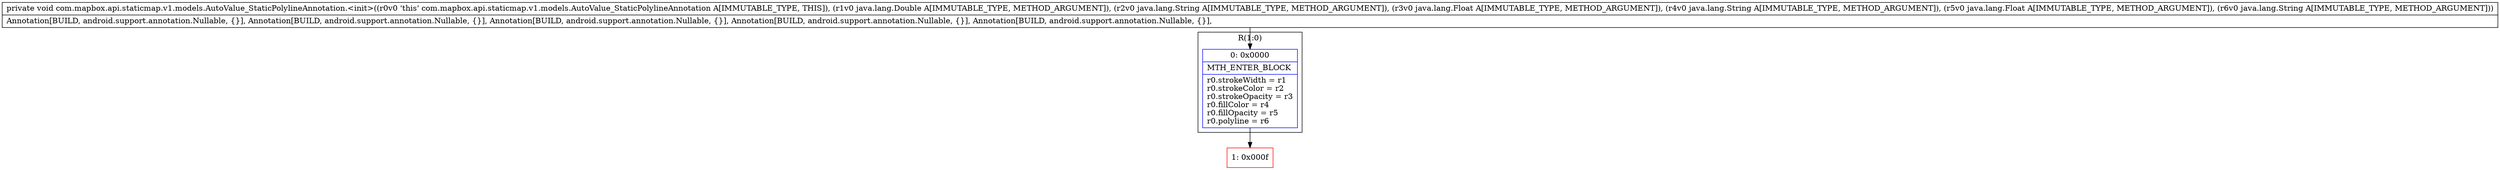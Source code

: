 digraph "CFG forcom.mapbox.api.staticmap.v1.models.AutoValue_StaticPolylineAnnotation.\<init\>(Ljava\/lang\/Double;Ljava\/lang\/String;Ljava\/lang\/Float;Ljava\/lang\/String;Ljava\/lang\/Float;Ljava\/lang\/String;)V" {
subgraph cluster_Region_1079800803 {
label = "R(1:0)";
node [shape=record,color=blue];
Node_0 [shape=record,label="{0\:\ 0x0000|MTH_ENTER_BLOCK\l|r0.strokeWidth = r1\lr0.strokeColor = r2\lr0.strokeOpacity = r3\lr0.fillColor = r4\lr0.fillOpacity = r5\lr0.polyline = r6\l}"];
}
Node_1 [shape=record,color=red,label="{1\:\ 0x000f}"];
MethodNode[shape=record,label="{private void com.mapbox.api.staticmap.v1.models.AutoValue_StaticPolylineAnnotation.\<init\>((r0v0 'this' com.mapbox.api.staticmap.v1.models.AutoValue_StaticPolylineAnnotation A[IMMUTABLE_TYPE, THIS]), (r1v0 java.lang.Double A[IMMUTABLE_TYPE, METHOD_ARGUMENT]), (r2v0 java.lang.String A[IMMUTABLE_TYPE, METHOD_ARGUMENT]), (r3v0 java.lang.Float A[IMMUTABLE_TYPE, METHOD_ARGUMENT]), (r4v0 java.lang.String A[IMMUTABLE_TYPE, METHOD_ARGUMENT]), (r5v0 java.lang.Float A[IMMUTABLE_TYPE, METHOD_ARGUMENT]), (r6v0 java.lang.String A[IMMUTABLE_TYPE, METHOD_ARGUMENT]))  | Annotation[BUILD, android.support.annotation.Nullable, \{\}], Annotation[BUILD, android.support.annotation.Nullable, \{\}], Annotation[BUILD, android.support.annotation.Nullable, \{\}], Annotation[BUILD, android.support.annotation.Nullable, \{\}], Annotation[BUILD, android.support.annotation.Nullable, \{\}], \l}"];
MethodNode -> Node_0;
Node_0 -> Node_1;
}

